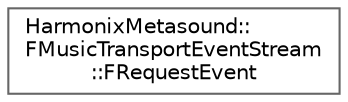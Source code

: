 digraph "Graphical Class Hierarchy"
{
 // INTERACTIVE_SVG=YES
 // LATEX_PDF_SIZE
  bgcolor="transparent";
  edge [fontname=Helvetica,fontsize=10,labelfontname=Helvetica,labelfontsize=10];
  node [fontname=Helvetica,fontsize=10,shape=box,height=0.2,width=0.4];
  rankdir="LR";
  Node0 [id="Node000000",label="HarmonixMetasound::\lFMusicTransportEventStream\l::FRequestEvent",height=0.2,width=0.4,color="grey40", fillcolor="white", style="filled",URL="$d0/d78/structHarmonixMetasound_1_1FMusicTransportEventStream_1_1FRequestEvent.html",tooltip=" "];
}
